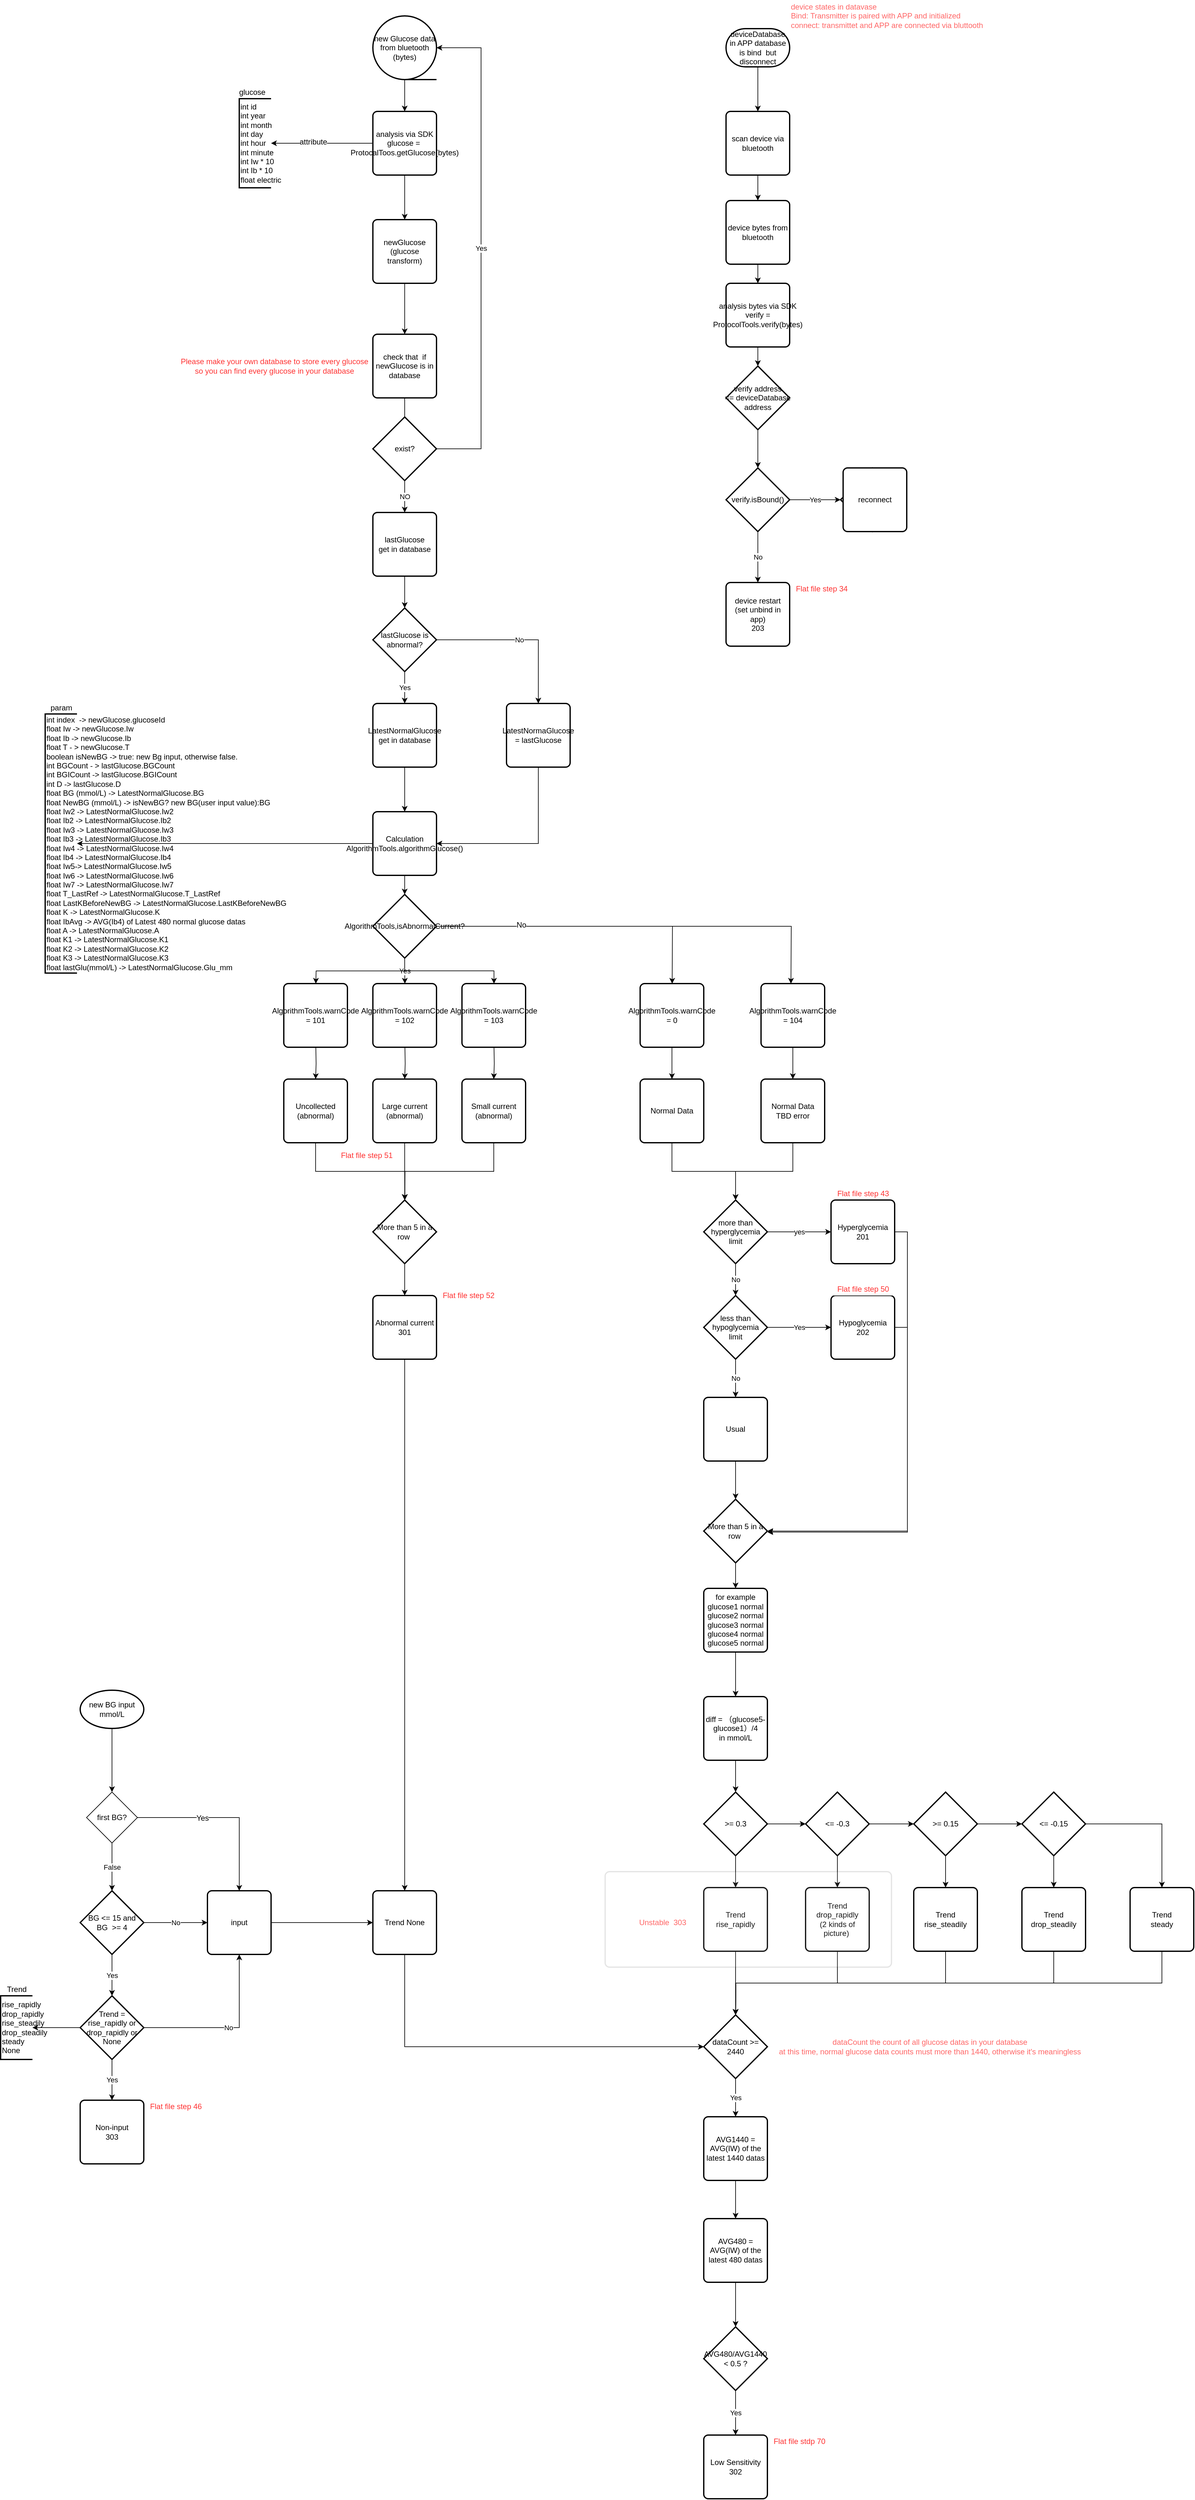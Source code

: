 <mxfile version="12.3.6" type="github" pages="1">
  <diagram id="o1K-JnxiX_i7yvccke98" name="第 1 页">
    <mxGraphModel dx="1174" dy="1329" grid="1" gridSize="10" guides="1" tooltips="1" connect="1" arrows="1" fold="1" page="1" pageScale="1" pageWidth="827" pageHeight="1169" math="0" shadow="0">
      <root>
        <mxCell id="0"/>
        <mxCell id="1" parent="0"/>
        <mxCell id="Yor80Zz1ylZ34Q17yJMb-24" style="edgeStyle=orthogonalEdgeStyle;rounded=0;orthogonalLoop=1;jettySize=auto;html=1;exitX=0.5;exitY=1;exitDx=0;exitDy=0;exitPerimeter=0;entryX=0.5;entryY=0;entryDx=0;entryDy=0;" parent="1" source="Yor80Zz1ylZ34Q17yJMb-1" target="Yor80Zz1ylZ34Q17yJMb-3" edge="1">
          <mxGeometry relative="1" as="geometry"/>
        </mxCell>
        <mxCell id="Yor80Zz1ylZ34Q17yJMb-1" value="new Glucose data from bluetooth&lt;br&gt;(bytes)" style="strokeWidth=2;html=1;shape=mxgraph.flowchart.sequential_data;whiteSpace=wrap;" parent="1" vertex="1">
          <mxGeometry x="-225" y="-1140" width="100" height="100" as="geometry"/>
        </mxCell>
        <mxCell id="ntGJiRPB00802KpW2f3L-13" style="edgeStyle=orthogonalEdgeStyle;rounded=0;orthogonalLoop=1;jettySize=auto;html=1;entryX=1;entryY=0.5;entryDx=0;entryDy=0;entryPerimeter=0;" edge="1" parent="1" source="Yor80Zz1ylZ34Q17yJMb-3" target="ntGJiRPB00802KpW2f3L-12">
          <mxGeometry relative="1" as="geometry"/>
        </mxCell>
        <mxCell id="ntGJiRPB00802KpW2f3L-14" value="attribute" style="text;html=1;align=center;verticalAlign=middle;resizable=0;points=[];;labelBackgroundColor=#ffffff;" vertex="1" connectable="0" parent="ntGJiRPB00802KpW2f3L-13">
          <mxGeometry x="0.175" y="-2" relative="1" as="geometry">
            <mxPoint as="offset"/>
          </mxGeometry>
        </mxCell>
        <mxCell id="ntGJiRPB00802KpW2f3L-23" style="edgeStyle=orthogonalEdgeStyle;rounded=0;orthogonalLoop=1;jettySize=auto;html=1;exitX=0.5;exitY=1;exitDx=0;exitDy=0;" edge="1" parent="1" source="Yor80Zz1ylZ34Q17yJMb-3" target="ntGJiRPB00802KpW2f3L-20">
          <mxGeometry relative="1" as="geometry"/>
        </mxCell>
        <mxCell id="Yor80Zz1ylZ34Q17yJMb-3" value="analysis via SDK&lt;br&gt;glucose =&amp;nbsp; ProtocalToos.getGlucose(bytes)" style="rounded=1;whiteSpace=wrap;html=1;absoluteArcSize=1;arcSize=14;strokeWidth=2;" parent="1" vertex="1">
          <mxGeometry x="-225" y="-990" width="100" height="100" as="geometry"/>
        </mxCell>
        <mxCell id="Yor80Zz1ylZ34Q17yJMb-16" value="" style="edgeStyle=orthogonalEdgeStyle;rounded=0;orthogonalLoop=1;jettySize=auto;html=1;" parent="1" edge="1">
          <mxGeometry relative="1" as="geometry">
            <mxPoint x="-175" y="-540" as="sourcePoint"/>
            <mxPoint x="-175" y="-450" as="targetPoint"/>
          </mxGeometry>
        </mxCell>
        <mxCell id="Yor80Zz1ylZ34Q17yJMb-28" value="NO" style="edgeStyle=orthogonalEdgeStyle;rounded=0;orthogonalLoop=1;jettySize=auto;html=1;exitX=0.5;exitY=1;exitDx=0;exitDy=0;exitPerimeter=0;" parent="1" source="Yor80Zz1ylZ34Q17yJMb-20" target="Yor80Zz1ylZ34Q17yJMb-23" edge="1">
          <mxGeometry relative="1" as="geometry"/>
        </mxCell>
        <mxCell id="Yor80Zz1ylZ34Q17yJMb-33" value="Yes" style="edgeStyle=orthogonalEdgeStyle;rounded=0;orthogonalLoop=1;jettySize=auto;html=1;exitX=1;exitY=0.5;exitDx=0;exitDy=0;exitPerimeter=0;entryX=1;entryY=0.5;entryDx=0;entryDy=0;entryPerimeter=0;" parent="1" source="Yor80Zz1ylZ34Q17yJMb-20" target="Yor80Zz1ylZ34Q17yJMb-1" edge="1">
          <mxGeometry relative="1" as="geometry">
            <Array as="points">
              <mxPoint x="-55" y="-460"/>
              <mxPoint x="-55" y="-1090"/>
            </Array>
          </mxGeometry>
        </mxCell>
        <mxCell id="Yor80Zz1ylZ34Q17yJMb-20" value="exist?" style="strokeWidth=2;html=1;shape=mxgraph.flowchart.decision;whiteSpace=wrap;" parent="1" vertex="1">
          <mxGeometry x="-225" y="-510" width="100" height="100" as="geometry"/>
        </mxCell>
        <mxCell id="Yor80Zz1ylZ34Q17yJMb-30" style="edgeStyle=orthogonalEdgeStyle;rounded=0;orthogonalLoop=1;jettySize=auto;html=1;exitX=0.5;exitY=1;exitDx=0;exitDy=0;entryX=0.5;entryY=0;entryDx=0;entryDy=0;entryPerimeter=0;" parent="1" source="Yor80Zz1ylZ34Q17yJMb-23" target="Yor80Zz1ylZ34Q17yJMb-29" edge="1">
          <mxGeometry relative="1" as="geometry"/>
        </mxCell>
        <mxCell id="Yor80Zz1ylZ34Q17yJMb-23" value="lastGlucose &lt;br&gt;get in database" style="rounded=1;whiteSpace=wrap;html=1;absoluteArcSize=1;arcSize=14;strokeWidth=2;" parent="1" vertex="1">
          <mxGeometry x="-225" y="-360" width="100" height="100" as="geometry"/>
        </mxCell>
        <mxCell id="Yor80Zz1ylZ34Q17yJMb-26" value="check that&amp;nbsp; if newGlucose is in database" style="rounded=1;whiteSpace=wrap;html=1;absoluteArcSize=1;arcSize=14;strokeWidth=2;" parent="1" vertex="1">
          <mxGeometry x="-225" y="-640" width="100" height="100" as="geometry"/>
        </mxCell>
        <mxCell id="Yor80Zz1ylZ34Q17yJMb-32" value="Yes" style="edgeStyle=orthogonalEdgeStyle;rounded=0;orthogonalLoop=1;jettySize=auto;html=1;exitX=0.5;exitY=1;exitDx=0;exitDy=0;exitPerimeter=0;entryX=0.5;entryY=0;entryDx=0;entryDy=0;" parent="1" source="Yor80Zz1ylZ34Q17yJMb-29" target="Yor80Zz1ylZ34Q17yJMb-31" edge="1">
          <mxGeometry relative="1" as="geometry"/>
        </mxCell>
        <mxCell id="ntGJiRPB00802KpW2f3L-26" value="No" style="edgeStyle=orthogonalEdgeStyle;rounded=0;orthogonalLoop=1;jettySize=auto;html=1;exitX=1;exitY=0.5;exitDx=0;exitDy=0;exitPerimeter=0;entryX=0.5;entryY=0;entryDx=0;entryDy=0;" edge="1" parent="1" source="Yor80Zz1ylZ34Q17yJMb-29" target="ntGJiRPB00802KpW2f3L-25">
          <mxGeometry relative="1" as="geometry"/>
        </mxCell>
        <mxCell id="Yor80Zz1ylZ34Q17yJMb-29" value="lastGlucose is abnormal?" style="strokeWidth=2;html=1;shape=mxgraph.flowchart.decision;whiteSpace=wrap;" parent="1" vertex="1">
          <mxGeometry x="-225" y="-210" width="100" height="100" as="geometry"/>
        </mxCell>
        <mxCell id="Yor80Zz1ylZ34Q17yJMb-60" style="edgeStyle=orthogonalEdgeStyle;rounded=0;orthogonalLoop=1;jettySize=auto;html=1;exitX=0.5;exitY=1;exitDx=0;exitDy=0;entryX=0.5;entryY=0;entryDx=0;entryDy=0;" parent="1" source="Yor80Zz1ylZ34Q17yJMb-31" target="Yor80Zz1ylZ34Q17yJMb-34" edge="1">
          <mxGeometry relative="1" as="geometry"/>
        </mxCell>
        <mxCell id="Yor80Zz1ylZ34Q17yJMb-31" value="LatestNormalGlucose get in database" style="rounded=1;whiteSpace=wrap;html=1;absoluteArcSize=1;arcSize=14;strokeWidth=2;" parent="1" vertex="1">
          <mxGeometry x="-225" y="-60" width="100" height="100" as="geometry"/>
        </mxCell>
        <mxCell id="Yor80Zz1ylZ34Q17yJMb-56" style="edgeStyle=orthogonalEdgeStyle;rounded=0;orthogonalLoop=1;jettySize=auto;html=1;exitX=1;exitY=0.5;exitDx=0;exitDy=0;exitPerimeter=0;entryX=0.5;entryY=0;entryDx=0;entryDy=0;entryPerimeter=0;" parent="1" source="Yor80Zz1ylZ34Q17yJMb-39" edge="1">
          <mxGeometry relative="1" as="geometry">
            <mxPoint x="432" y="380.167" as="targetPoint"/>
          </mxGeometry>
        </mxCell>
        <mxCell id="Yor80Zz1ylZ34Q17yJMb-65" style="edgeStyle=orthogonalEdgeStyle;rounded=0;orthogonalLoop=1;jettySize=auto;html=1;exitX=0.5;exitY=1;exitDx=0;exitDy=0;entryX=0.5;entryY=0;entryDx=0;entryDy=0;entryPerimeter=0;" parent="1" source="Yor80Zz1ylZ34Q17yJMb-34" target="Yor80Zz1ylZ34Q17yJMb-39" edge="1">
          <mxGeometry relative="1" as="geometry"/>
        </mxCell>
        <mxCell id="ntGJiRPB00802KpW2f3L-28" style="edgeStyle=orthogonalEdgeStyle;rounded=0;orthogonalLoop=1;jettySize=auto;html=1;exitX=0;exitY=0.5;exitDx=0;exitDy=0;" edge="1" parent="1" source="Yor80Zz1ylZ34Q17yJMb-34" target="ntGJiRPB00802KpW2f3L-18">
          <mxGeometry relative="1" as="geometry"/>
        </mxCell>
        <mxCell id="Yor80Zz1ylZ34Q17yJMb-34" value="Calculation&lt;br&gt;AlgorithmTools.algorithmGlucose()" style="rounded=1;whiteSpace=wrap;html=1;absoluteArcSize=1;arcSize=14;strokeWidth=2;" parent="1" vertex="1">
          <mxGeometry x="-225" y="110" width="100" height="100" as="geometry"/>
        </mxCell>
        <mxCell id="Yor80Zz1ylZ34Q17yJMb-55" value="" style="edgeStyle=orthogonalEdgeStyle;rounded=0;orthogonalLoop=1;jettySize=auto;html=1;entryX=0.5;entryY=0;entryDx=0;entryDy=0;entryPerimeter=0;" parent="1" source="Yor80Zz1ylZ34Q17yJMb-39" edge="1">
          <mxGeometry relative="1" as="geometry">
            <mxPoint x="245.333" y="380.167" as="targetPoint"/>
          </mxGeometry>
        </mxCell>
        <mxCell id="Yor80Zz1ylZ34Q17yJMb-57" value="No" style="text;html=1;align=center;verticalAlign=middle;resizable=0;points=[];;labelBackgroundColor=#ffffff;" parent="Yor80Zz1ylZ34Q17yJMb-55" vertex="1" connectable="0">
          <mxGeometry x="-0.422" y="2" relative="1" as="geometry">
            <mxPoint as="offset"/>
          </mxGeometry>
        </mxCell>
        <mxCell id="Yor80Zz1ylZ34Q17yJMb-66" value="Yes" style="edgeStyle=orthogonalEdgeStyle;rounded=0;orthogonalLoop=1;jettySize=auto;html=1;exitX=0.5;exitY=1;exitDx=0;exitDy=0;exitPerimeter=0;entryX=0.5;entryY=0;entryDx=0;entryDy=0;entryPerimeter=0;" parent="1" source="Yor80Zz1ylZ34Q17yJMb-39" edge="1">
          <mxGeometry relative="1" as="geometry">
            <mxPoint x="-174.667" y="380.167" as="targetPoint"/>
          </mxGeometry>
        </mxCell>
        <mxCell id="Yor80Zz1ylZ34Q17yJMb-67" style="edgeStyle=orthogonalEdgeStyle;rounded=0;orthogonalLoop=1;jettySize=auto;html=1;exitX=0.5;exitY=1;exitDx=0;exitDy=0;exitPerimeter=0;entryX=0.5;entryY=0;entryDx=0;entryDy=0;entryPerimeter=0;" parent="1" source="Yor80Zz1ylZ34Q17yJMb-39" edge="1">
          <mxGeometry relative="1" as="geometry">
            <mxPoint x="-314.667" y="380.167" as="targetPoint"/>
          </mxGeometry>
        </mxCell>
        <mxCell id="Yor80Zz1ylZ34Q17yJMb-39" value="AlgorithmTools,isAbnormalCurrent?" style="strokeWidth=2;html=1;shape=mxgraph.flowchart.decision;whiteSpace=wrap;" parent="1" vertex="1">
          <mxGeometry x="-225" y="240" width="100" height="100" as="geometry"/>
        </mxCell>
        <mxCell id="Yor80Zz1ylZ34Q17yJMb-70" style="edgeStyle=orthogonalEdgeStyle;rounded=0;orthogonalLoop=1;jettySize=auto;html=1;exitX=0.5;exitY=1;exitDx=0;exitDy=0;exitPerimeter=0;entryX=0.5;entryY=0;entryDx=0;entryDy=0;" parent="1" target="Yor80Zz1ylZ34Q17yJMb-48" edge="1">
          <mxGeometry relative="1" as="geometry">
            <mxPoint x="-314.667" y="480.167" as="sourcePoint"/>
          </mxGeometry>
        </mxCell>
        <mxCell id="Yor80Zz1ylZ34Q17yJMb-68" style="edgeStyle=orthogonalEdgeStyle;rounded=0;orthogonalLoop=1;jettySize=auto;html=1;entryX=0.5;entryY=0;entryDx=0;entryDy=0;entryPerimeter=0;" parent="1" edge="1">
          <mxGeometry relative="1" as="geometry">
            <mxPoint x="-175" y="340" as="sourcePoint"/>
            <mxPoint x="-34.667" y="380.167" as="targetPoint"/>
            <Array as="points">
              <mxPoint x="-175" y="360"/>
              <mxPoint x="-35" y="360"/>
            </Array>
          </mxGeometry>
        </mxCell>
        <mxCell id="Yor80Zz1ylZ34Q17yJMb-71" style="edgeStyle=orthogonalEdgeStyle;rounded=0;orthogonalLoop=1;jettySize=auto;html=1;exitX=0.5;exitY=1;exitDx=0;exitDy=0;exitPerimeter=0;" parent="1" target="Yor80Zz1ylZ34Q17yJMb-49" edge="1">
          <mxGeometry relative="1" as="geometry">
            <mxPoint x="-174.667" y="480.167" as="sourcePoint"/>
          </mxGeometry>
        </mxCell>
        <mxCell id="Yor80Zz1ylZ34Q17yJMb-72" style="edgeStyle=orthogonalEdgeStyle;rounded=0;orthogonalLoop=1;jettySize=auto;html=1;exitX=0.5;exitY=1;exitDx=0;exitDy=0;exitPerimeter=0;" parent="1" target="Yor80Zz1ylZ34Q17yJMb-50" edge="1">
          <mxGeometry relative="1" as="geometry">
            <mxPoint x="-34.667" y="480.167" as="sourcePoint"/>
          </mxGeometry>
        </mxCell>
        <mxCell id="Yor80Zz1ylZ34Q17yJMb-82" style="edgeStyle=orthogonalEdgeStyle;rounded=0;orthogonalLoop=1;jettySize=auto;html=1;exitX=0.5;exitY=1;exitDx=0;exitDy=0;entryX=0.5;entryY=0;entryDx=0;entryDy=0;entryPerimeter=0;" parent="1" source="Yor80Zz1ylZ34Q17yJMb-48" target="Yor80Zz1ylZ34Q17yJMb-81" edge="1">
          <mxGeometry relative="1" as="geometry"/>
        </mxCell>
        <mxCell id="Yor80Zz1ylZ34Q17yJMb-48" value="Uncollected&lt;br&gt;(abnormal)" style="rounded=1;whiteSpace=wrap;html=1;absoluteArcSize=1;arcSize=14;strokeWidth=2;" parent="1" vertex="1">
          <mxGeometry x="-365" y="530" width="100" height="100" as="geometry"/>
        </mxCell>
        <mxCell id="Yor80Zz1ylZ34Q17yJMb-83" style="edgeStyle=orthogonalEdgeStyle;rounded=0;orthogonalLoop=1;jettySize=auto;html=1;exitX=0.5;exitY=1;exitDx=0;exitDy=0;" parent="1" source="Yor80Zz1ylZ34Q17yJMb-49" edge="1">
          <mxGeometry relative="1" as="geometry">
            <mxPoint x="-174.667" y="720.0" as="targetPoint"/>
          </mxGeometry>
        </mxCell>
        <mxCell id="Yor80Zz1ylZ34Q17yJMb-49" value="Large current&lt;br&gt;(abnormal)" style="rounded=1;whiteSpace=wrap;html=1;absoluteArcSize=1;arcSize=14;strokeWidth=2;" parent="1" vertex="1">
          <mxGeometry x="-225" y="530" width="100" height="100" as="geometry"/>
        </mxCell>
        <mxCell id="Yor80Zz1ylZ34Q17yJMb-84" style="edgeStyle=orthogonalEdgeStyle;rounded=0;orthogonalLoop=1;jettySize=auto;html=1;exitX=0.5;exitY=1;exitDx=0;exitDy=0;" parent="1" source="Yor80Zz1ylZ34Q17yJMb-50" edge="1">
          <mxGeometry relative="1" as="geometry">
            <mxPoint x="-175" y="720.0" as="targetPoint"/>
          </mxGeometry>
        </mxCell>
        <mxCell id="Yor80Zz1ylZ34Q17yJMb-50" value="Small current&lt;br&gt;(abnormal)" style="rounded=1;whiteSpace=wrap;html=1;absoluteArcSize=1;arcSize=14;strokeWidth=2;" parent="1" vertex="1">
          <mxGeometry x="-85" y="530" width="100" height="100" as="geometry"/>
        </mxCell>
        <mxCell id="Yor80Zz1ylZ34Q17yJMb-99" style="edgeStyle=orthogonalEdgeStyle;rounded=0;orthogonalLoop=1;jettySize=auto;html=1;exitX=0.5;exitY=1;exitDx=0;exitDy=0;entryX=0.5;entryY=0;entryDx=0;entryDy=0;entryPerimeter=0;" parent="1" source="Yor80Zz1ylZ34Q17yJMb-58" target="Yor80Zz1ylZ34Q17yJMb-89" edge="1">
          <mxGeometry relative="1" as="geometry"/>
        </mxCell>
        <mxCell id="Yor80Zz1ylZ34Q17yJMb-58" value="Normal Data" style="rounded=1;whiteSpace=wrap;html=1;absoluteArcSize=1;arcSize=14;strokeWidth=2;" parent="1" vertex="1">
          <mxGeometry x="195" y="530" width="100" height="100" as="geometry"/>
        </mxCell>
        <mxCell id="Yor80Zz1ylZ34Q17yJMb-98" style="edgeStyle=orthogonalEdgeStyle;rounded=0;orthogonalLoop=1;jettySize=auto;html=1;exitX=0.5;exitY=1;exitDx=0;exitDy=0;entryX=0.5;entryY=0;entryDx=0;entryDy=0;entryPerimeter=0;" parent="1" source="Yor80Zz1ylZ34Q17yJMb-59" target="Yor80Zz1ylZ34Q17yJMb-89" edge="1">
          <mxGeometry relative="1" as="geometry"/>
        </mxCell>
        <mxCell id="Yor80Zz1ylZ34Q17yJMb-59" value="Normal Data&lt;br&gt;TBD error" style="rounded=1;whiteSpace=wrap;html=1;absoluteArcSize=1;arcSize=14;strokeWidth=2;" parent="1" vertex="1">
          <mxGeometry x="385" y="530" width="100" height="100" as="geometry"/>
        </mxCell>
        <mxCell id="Yor80Zz1ylZ34Q17yJMb-73" value="&lt;span style=&quot;white-space: normal&quot;&gt;AlgorithmTools.warnCode = 101&lt;/span&gt;" style="rounded=1;whiteSpace=wrap;html=1;absoluteArcSize=1;arcSize=14;strokeWidth=2;" parent="1" vertex="1">
          <mxGeometry x="-365" y="380" width="100" height="100" as="geometry"/>
        </mxCell>
        <mxCell id="Yor80Zz1ylZ34Q17yJMb-75" value="&lt;span style=&quot;white-space: normal&quot;&gt;AlgorithmTools.warnCode = 102&lt;/span&gt;" style="rounded=1;whiteSpace=wrap;html=1;absoluteArcSize=1;arcSize=14;strokeWidth=2;" parent="1" vertex="1">
          <mxGeometry x="-225" y="380" width="100" height="100" as="geometry"/>
        </mxCell>
        <mxCell id="Yor80Zz1ylZ34Q17yJMb-76" value="&lt;span style=&quot;white-space: normal&quot;&gt;AlgorithmTools.warnCode = 103&lt;/span&gt;" style="rounded=1;whiteSpace=wrap;html=1;absoluteArcSize=1;arcSize=14;strokeWidth=2;" parent="1" vertex="1">
          <mxGeometry x="-85" y="380" width="100" height="100" as="geometry"/>
        </mxCell>
        <mxCell id="Yor80Zz1ylZ34Q17yJMb-79" style="edgeStyle=orthogonalEdgeStyle;rounded=0;orthogonalLoop=1;jettySize=auto;html=1;exitX=0.5;exitY=1;exitDx=0;exitDy=0;entryX=0.5;entryY=0;entryDx=0;entryDy=0;" parent="1" source="Yor80Zz1ylZ34Q17yJMb-77" target="Yor80Zz1ylZ34Q17yJMb-58" edge="1">
          <mxGeometry relative="1" as="geometry"/>
        </mxCell>
        <mxCell id="Yor80Zz1ylZ34Q17yJMb-77" value="&lt;span style=&quot;white-space: normal&quot;&gt;AlgorithmTools.warnCode = 0&lt;/span&gt;" style="rounded=1;whiteSpace=wrap;html=1;absoluteArcSize=1;arcSize=14;strokeWidth=2;" parent="1" vertex="1">
          <mxGeometry x="195" y="380" width="100" height="100" as="geometry"/>
        </mxCell>
        <mxCell id="Yor80Zz1ylZ34Q17yJMb-80" style="edgeStyle=orthogonalEdgeStyle;rounded=0;orthogonalLoop=1;jettySize=auto;html=1;exitX=0.5;exitY=1;exitDx=0;exitDy=0;entryX=0.5;entryY=0;entryDx=0;entryDy=0;" parent="1" source="Yor80Zz1ylZ34Q17yJMb-78" target="Yor80Zz1ylZ34Q17yJMb-59" edge="1">
          <mxGeometry relative="1" as="geometry"/>
        </mxCell>
        <mxCell id="Yor80Zz1ylZ34Q17yJMb-78" value="&lt;span style=&quot;white-space: normal&quot;&gt;AlgorithmTools.warnCode = 104&lt;/span&gt;" style="rounded=1;whiteSpace=wrap;html=1;absoluteArcSize=1;arcSize=14;strokeWidth=2;" parent="1" vertex="1">
          <mxGeometry x="385" y="380" width="100" height="100" as="geometry"/>
        </mxCell>
        <mxCell id="Yor80Zz1ylZ34Q17yJMb-86" style="edgeStyle=orthogonalEdgeStyle;rounded=0;orthogonalLoop=1;jettySize=auto;html=1;exitX=0.5;exitY=1;exitDx=0;exitDy=0;exitPerimeter=0;entryX=0.5;entryY=0;entryDx=0;entryDy=0;" parent="1" source="Yor80Zz1ylZ34Q17yJMb-81" target="Yor80Zz1ylZ34Q17yJMb-85" edge="1">
          <mxGeometry relative="1" as="geometry"/>
        </mxCell>
        <mxCell id="Yor80Zz1ylZ34Q17yJMb-81" value="More than 5 in a row&amp;nbsp;" style="strokeWidth=2;html=1;shape=mxgraph.flowchart.decision;whiteSpace=wrap;" parent="1" vertex="1">
          <mxGeometry x="-225" y="720" width="100" height="100" as="geometry"/>
        </mxCell>
        <mxCell id="Yor80Zz1ylZ34Q17yJMb-153" style="edgeStyle=orthogonalEdgeStyle;rounded=0;orthogonalLoop=1;jettySize=auto;html=1;exitX=0.5;exitY=1;exitDx=0;exitDy=0;entryX=0.5;entryY=0;entryDx=0;entryDy=0;" parent="1" source="Yor80Zz1ylZ34Q17yJMb-85" target="Yor80Zz1ylZ34Q17yJMb-152" edge="1">
          <mxGeometry relative="1" as="geometry"/>
        </mxCell>
        <mxCell id="Yor80Zz1ylZ34Q17yJMb-85" value="Abnormal current&lt;br&gt;301" style="rounded=1;whiteSpace=wrap;html=1;absoluteArcSize=1;arcSize=14;strokeWidth=2;" parent="1" vertex="1">
          <mxGeometry x="-225" y="870" width="100" height="100" as="geometry"/>
        </mxCell>
        <mxCell id="Yor80Zz1ylZ34Q17yJMb-95" value="No" style="edgeStyle=orthogonalEdgeStyle;rounded=0;orthogonalLoop=1;jettySize=auto;html=1;exitX=0.5;exitY=1;exitDx=0;exitDy=0;exitPerimeter=0;entryX=0.5;entryY=0;entryDx=0;entryDy=0;entryPerimeter=0;" parent="1" source="Yor80Zz1ylZ34Q17yJMb-89" target="Yor80Zz1ylZ34Q17yJMb-90" edge="1">
          <mxGeometry relative="1" as="geometry"/>
        </mxCell>
        <mxCell id="Yor80Zz1ylZ34Q17yJMb-103" value="yes" style="edgeStyle=orthogonalEdgeStyle;rounded=0;orthogonalLoop=1;jettySize=auto;html=1;exitX=1;exitY=0.5;exitDx=0;exitDy=0;exitPerimeter=0;" parent="1" source="Yor80Zz1ylZ34Q17yJMb-89" target="Yor80Zz1ylZ34Q17yJMb-100" edge="1">
          <mxGeometry relative="1" as="geometry"/>
        </mxCell>
        <mxCell id="Yor80Zz1ylZ34Q17yJMb-89" value="more than hyperglycemia limit" style="strokeWidth=2;html=1;shape=mxgraph.flowchart.decision;whiteSpace=wrap;" parent="1" vertex="1">
          <mxGeometry x="295" y="720" width="100" height="100" as="geometry"/>
        </mxCell>
        <mxCell id="Yor80Zz1ylZ34Q17yJMb-105" value="Yes" style="edgeStyle=orthogonalEdgeStyle;rounded=0;orthogonalLoop=1;jettySize=auto;html=1;exitX=1;exitY=0.5;exitDx=0;exitDy=0;exitPerimeter=0;" parent="1" source="Yor80Zz1ylZ34Q17yJMb-90" target="Yor80Zz1ylZ34Q17yJMb-101" edge="1">
          <mxGeometry relative="1" as="geometry"/>
        </mxCell>
        <mxCell id="Yor80Zz1ylZ34Q17yJMb-106" value="No" style="edgeStyle=orthogonalEdgeStyle;rounded=0;orthogonalLoop=1;jettySize=auto;html=1;exitX=0.5;exitY=1;exitDx=0;exitDy=0;exitPerimeter=0;entryX=0.5;entryY=0;entryDx=0;entryDy=0;" parent="1" source="Yor80Zz1ylZ34Q17yJMb-90" target="Yor80Zz1ylZ34Q17yJMb-102" edge="1">
          <mxGeometry relative="1" as="geometry"/>
        </mxCell>
        <mxCell id="Yor80Zz1ylZ34Q17yJMb-90" value="less than&lt;br&gt;hypoglycemia limit" style="strokeWidth=2;html=1;shape=mxgraph.flowchart.decision;whiteSpace=wrap;" parent="1" vertex="1">
          <mxGeometry x="295" y="870" width="100" height="100" as="geometry"/>
        </mxCell>
        <mxCell id="Yor80Zz1ylZ34Q17yJMb-111" style="edgeStyle=orthogonalEdgeStyle;rounded=0;orthogonalLoop=1;jettySize=auto;html=1;exitX=0.5;exitY=1;exitDx=0;exitDy=0;exitPerimeter=0;entryX=0.5;entryY=0;entryDx=0;entryDy=0;" parent="1" source="Yor80Zz1ylZ34Q17yJMb-92" target="Yor80Zz1ylZ34Q17yJMb-108" edge="1">
          <mxGeometry relative="1" as="geometry"/>
        </mxCell>
        <mxCell id="Yor80Zz1ylZ34Q17yJMb-92" value="&lt;span style=&quot;white-space: normal&quot;&gt;More than 5 in a row&amp;nbsp;&lt;/span&gt;" style="strokeWidth=2;html=1;shape=mxgraph.flowchart.decision;whiteSpace=wrap;" parent="1" vertex="1">
          <mxGeometry x="295" y="1190" width="100" height="100" as="geometry"/>
        </mxCell>
        <mxCell id="Yor80Zz1ylZ34Q17yJMb-109" style="edgeStyle=orthogonalEdgeStyle;rounded=0;orthogonalLoop=1;jettySize=auto;html=1;exitX=1;exitY=0.5;exitDx=0;exitDy=0;entryX=1;entryY=0.5;entryDx=0;entryDy=0;entryPerimeter=0;" parent="1" source="Yor80Zz1ylZ34Q17yJMb-100" target="Yor80Zz1ylZ34Q17yJMb-92" edge="1">
          <mxGeometry relative="1" as="geometry">
            <mxPoint x="715" y="1406.667" as="targetPoint"/>
          </mxGeometry>
        </mxCell>
        <mxCell id="Yor80Zz1ylZ34Q17yJMb-100" value="Hyperglycemia&lt;br&gt;201" style="rounded=1;whiteSpace=wrap;html=1;absoluteArcSize=1;arcSize=14;strokeWidth=2;" parent="1" vertex="1">
          <mxGeometry x="495" y="720" width="100" height="100" as="geometry"/>
        </mxCell>
        <mxCell id="Yor80Zz1ylZ34Q17yJMb-110" style="edgeStyle=orthogonalEdgeStyle;rounded=0;orthogonalLoop=1;jettySize=auto;html=1;exitX=1;exitY=0.5;exitDx=0;exitDy=0;" parent="1" source="Yor80Zz1ylZ34Q17yJMb-101" edge="1">
          <mxGeometry relative="1" as="geometry">
            <mxPoint x="395" y="1241.667" as="targetPoint"/>
            <Array as="points">
              <mxPoint x="615" y="920"/>
              <mxPoint x="615" y="1242"/>
            </Array>
          </mxGeometry>
        </mxCell>
        <mxCell id="Yor80Zz1ylZ34Q17yJMb-101" value="Hypoglycemia&lt;br&gt;202" style="rounded=1;whiteSpace=wrap;html=1;absoluteArcSize=1;arcSize=14;strokeWidth=2;" parent="1" vertex="1">
          <mxGeometry x="495" y="870" width="100" height="100" as="geometry"/>
        </mxCell>
        <mxCell id="Yor80Zz1ylZ34Q17yJMb-107" style="edgeStyle=orthogonalEdgeStyle;rounded=0;orthogonalLoop=1;jettySize=auto;html=1;exitX=0.5;exitY=1;exitDx=0;exitDy=0;entryX=0.5;entryY=0;entryDx=0;entryDy=0;entryPerimeter=0;" parent="1" source="Yor80Zz1ylZ34Q17yJMb-102" target="Yor80Zz1ylZ34Q17yJMb-92" edge="1">
          <mxGeometry relative="1" as="geometry"/>
        </mxCell>
        <mxCell id="Yor80Zz1ylZ34Q17yJMb-102" value="Usual" style="rounded=1;whiteSpace=wrap;html=1;absoluteArcSize=1;arcSize=14;strokeWidth=2;" parent="1" vertex="1">
          <mxGeometry x="295" y="1030" width="100" height="100" as="geometry"/>
        </mxCell>
        <mxCell id="Yor80Zz1ylZ34Q17yJMb-131" value="" style="edgeStyle=orthogonalEdgeStyle;rounded=0;orthogonalLoop=1;jettySize=auto;html=1;" parent="1" source="Yor80Zz1ylZ34Q17yJMb-108" target="Yor80Zz1ylZ34Q17yJMb-112" edge="1">
          <mxGeometry relative="1" as="geometry"/>
        </mxCell>
        <mxCell id="Yor80Zz1ylZ34Q17yJMb-108" value="for example&lt;br&gt;glucose1 normal&lt;br&gt;glucose2 normal&lt;br&gt;glucose3 normal&lt;br&gt;glucose4 normal&lt;br&gt;glucose5 normal" style="rounded=1;whiteSpace=wrap;html=1;absoluteArcSize=1;arcSize=14;strokeWidth=2;" parent="1" vertex="1">
          <mxGeometry x="295" y="1330" width="100" height="100" as="geometry"/>
        </mxCell>
        <mxCell id="Yor80Zz1ylZ34Q17yJMb-117" style="edgeStyle=orthogonalEdgeStyle;rounded=0;orthogonalLoop=1;jettySize=auto;html=1;exitX=0.5;exitY=1;exitDx=0;exitDy=0;entryX=0.5;entryY=0;entryDx=0;entryDy=0;entryPerimeter=0;" parent="1" source="Yor80Zz1ylZ34Q17yJMb-112" target="Yor80Zz1ylZ34Q17yJMb-113" edge="1">
          <mxGeometry relative="1" as="geometry"/>
        </mxCell>
        <mxCell id="Yor80Zz1ylZ34Q17yJMb-112" value="diff = （glucose5-glucose1）/4&lt;br&gt;in mmol/L" style="rounded=1;whiteSpace=wrap;html=1;absoluteArcSize=1;arcSize=14;strokeWidth=2;" parent="1" vertex="1">
          <mxGeometry x="295" y="1500" width="100" height="100" as="geometry"/>
        </mxCell>
        <mxCell id="Yor80Zz1ylZ34Q17yJMb-118" style="edgeStyle=orthogonalEdgeStyle;rounded=0;orthogonalLoop=1;jettySize=auto;html=1;exitX=1;exitY=0.5;exitDx=0;exitDy=0;exitPerimeter=0;entryX=0;entryY=0.5;entryDx=0;entryDy=0;entryPerimeter=0;" parent="1" source="Yor80Zz1ylZ34Q17yJMb-113" target="Yor80Zz1ylZ34Q17yJMb-114" edge="1">
          <mxGeometry relative="1" as="geometry"/>
        </mxCell>
        <mxCell id="Yor80Zz1ylZ34Q17yJMb-127" style="edgeStyle=orthogonalEdgeStyle;rounded=0;orthogonalLoop=1;jettySize=auto;html=1;exitX=0.5;exitY=1;exitDx=0;exitDy=0;exitPerimeter=0;" parent="1" source="Yor80Zz1ylZ34Q17yJMb-113" target="Yor80Zz1ylZ34Q17yJMb-121" edge="1">
          <mxGeometry relative="1" as="geometry"/>
        </mxCell>
        <mxCell id="Yor80Zz1ylZ34Q17yJMb-113" value="&amp;gt;= 0.3" style="strokeWidth=2;html=1;shape=mxgraph.flowchart.decision;whiteSpace=wrap;" parent="1" vertex="1">
          <mxGeometry x="295" y="1650" width="100" height="100" as="geometry"/>
        </mxCell>
        <mxCell id="Yor80Zz1ylZ34Q17yJMb-119" style="edgeStyle=orthogonalEdgeStyle;rounded=0;orthogonalLoop=1;jettySize=auto;html=1;exitX=1;exitY=0.5;exitDx=0;exitDy=0;exitPerimeter=0;" parent="1" source="Yor80Zz1ylZ34Q17yJMb-114" target="Yor80Zz1ylZ34Q17yJMb-115" edge="1">
          <mxGeometry relative="1" as="geometry"/>
        </mxCell>
        <mxCell id="Yor80Zz1ylZ34Q17yJMb-128" value="" style="edgeStyle=orthogonalEdgeStyle;rounded=0;orthogonalLoop=1;jettySize=auto;html=1;" parent="1" source="Yor80Zz1ylZ34Q17yJMb-114" target="Yor80Zz1ylZ34Q17yJMb-122" edge="1">
          <mxGeometry relative="1" as="geometry"/>
        </mxCell>
        <mxCell id="Yor80Zz1ylZ34Q17yJMb-114" value="&amp;lt;= -0.3" style="strokeWidth=2;html=1;shape=mxgraph.flowchart.decision;whiteSpace=wrap;" parent="1" vertex="1">
          <mxGeometry x="455" y="1650" width="100" height="100" as="geometry"/>
        </mxCell>
        <mxCell id="Yor80Zz1ylZ34Q17yJMb-120" style="edgeStyle=orthogonalEdgeStyle;rounded=0;orthogonalLoop=1;jettySize=auto;html=1;exitX=1;exitY=0.5;exitDx=0;exitDy=0;exitPerimeter=0;entryX=0;entryY=0.5;entryDx=0;entryDy=0;entryPerimeter=0;" parent="1" source="Yor80Zz1ylZ34Q17yJMb-115" target="Yor80Zz1ylZ34Q17yJMb-116" edge="1">
          <mxGeometry relative="1" as="geometry"/>
        </mxCell>
        <mxCell id="Yor80Zz1ylZ34Q17yJMb-129" value="" style="edgeStyle=orthogonalEdgeStyle;rounded=0;orthogonalLoop=1;jettySize=auto;html=1;" parent="1" source="Yor80Zz1ylZ34Q17yJMb-115" target="Yor80Zz1ylZ34Q17yJMb-123" edge="1">
          <mxGeometry relative="1" as="geometry"/>
        </mxCell>
        <mxCell id="Yor80Zz1ylZ34Q17yJMb-115" value="&amp;gt;= 0.15" style="strokeWidth=2;html=1;shape=mxgraph.flowchart.decision;whiteSpace=wrap;" parent="1" vertex="1">
          <mxGeometry x="625" y="1650" width="100" height="100" as="geometry"/>
        </mxCell>
        <mxCell id="Yor80Zz1ylZ34Q17yJMb-126" style="edgeStyle=orthogonalEdgeStyle;rounded=0;orthogonalLoop=1;jettySize=auto;html=1;exitX=1;exitY=0.5;exitDx=0;exitDy=0;exitPerimeter=0;entryX=0.5;entryY=0;entryDx=0;entryDy=0;" parent="1" source="Yor80Zz1ylZ34Q17yJMb-116" target="Yor80Zz1ylZ34Q17yJMb-125" edge="1">
          <mxGeometry relative="1" as="geometry"/>
        </mxCell>
        <mxCell id="Yor80Zz1ylZ34Q17yJMb-130" value="" style="edgeStyle=orthogonalEdgeStyle;rounded=0;orthogonalLoop=1;jettySize=auto;html=1;" parent="1" source="Yor80Zz1ylZ34Q17yJMb-116" target="Yor80Zz1ylZ34Q17yJMb-124" edge="1">
          <mxGeometry relative="1" as="geometry"/>
        </mxCell>
        <mxCell id="Yor80Zz1ylZ34Q17yJMb-116" value="&amp;lt;= -0.15" style="strokeWidth=2;html=1;shape=mxgraph.flowchart.decision;whiteSpace=wrap;" parent="1" vertex="1">
          <mxGeometry x="795" y="1650" width="100" height="100" as="geometry"/>
        </mxCell>
        <mxCell id="Yor80Zz1ylZ34Q17yJMb-141" style="edgeStyle=orthogonalEdgeStyle;rounded=0;orthogonalLoop=1;jettySize=auto;html=1;exitX=0.5;exitY=1;exitDx=0;exitDy=0;entryX=0.5;entryY=0;entryDx=0;entryDy=0;entryPerimeter=0;" parent="1" source="Yor80Zz1ylZ34Q17yJMb-121" target="Yor80Zz1ylZ34Q17yJMb-132" edge="1">
          <mxGeometry relative="1" as="geometry"/>
        </mxCell>
        <mxCell id="Yor80Zz1ylZ34Q17yJMb-121" value="Trend&lt;br&gt;rise_rapidly" style="rounded=1;whiteSpace=wrap;html=1;absoluteArcSize=1;arcSize=14;strokeWidth=2;" parent="1" vertex="1">
          <mxGeometry x="295" y="1800" width="100" height="100" as="geometry"/>
        </mxCell>
        <mxCell id="Yor80Zz1ylZ34Q17yJMb-142" style="edgeStyle=orthogonalEdgeStyle;rounded=0;orthogonalLoop=1;jettySize=auto;html=1;exitX=0.5;exitY=1;exitDx=0;exitDy=0;" parent="1" source="Yor80Zz1ylZ34Q17yJMb-122" edge="1">
          <mxGeometry relative="1" as="geometry">
            <mxPoint x="345" y="2000.0" as="targetPoint"/>
          </mxGeometry>
        </mxCell>
        <mxCell id="Yor80Zz1ylZ34Q17yJMb-122" value="Trend&lt;br&gt;drop_rapidly&lt;br&gt;(2 kinds of picture)&amp;nbsp;" style="rounded=1;whiteSpace=wrap;html=1;absoluteArcSize=1;arcSize=14;strokeWidth=2;" parent="1" vertex="1">
          <mxGeometry x="455" y="1800" width="100" height="100" as="geometry"/>
        </mxCell>
        <mxCell id="Yor80Zz1ylZ34Q17yJMb-143" style="edgeStyle=orthogonalEdgeStyle;rounded=0;orthogonalLoop=1;jettySize=auto;html=1;exitX=0.5;exitY=1;exitDx=0;exitDy=0;" parent="1" source="Yor80Zz1ylZ34Q17yJMb-123" edge="1">
          <mxGeometry relative="1" as="geometry">
            <mxPoint x="345" y="2000.0" as="targetPoint"/>
          </mxGeometry>
        </mxCell>
        <mxCell id="Yor80Zz1ylZ34Q17yJMb-123" value="Trend&lt;br&gt;rise_steadily" style="rounded=1;whiteSpace=wrap;html=1;absoluteArcSize=1;arcSize=14;strokeWidth=2;" parent="1" vertex="1">
          <mxGeometry x="625" y="1800" width="100" height="100" as="geometry"/>
        </mxCell>
        <mxCell id="Yor80Zz1ylZ34Q17yJMb-144" style="edgeStyle=orthogonalEdgeStyle;rounded=0;orthogonalLoop=1;jettySize=auto;html=1;exitX=0.5;exitY=1;exitDx=0;exitDy=0;" parent="1" source="Yor80Zz1ylZ34Q17yJMb-124" edge="1">
          <mxGeometry relative="1" as="geometry">
            <mxPoint x="345" y="2000.0" as="targetPoint"/>
          </mxGeometry>
        </mxCell>
        <mxCell id="Yor80Zz1ylZ34Q17yJMb-124" value="Trend&lt;br&gt;drop_steadily" style="rounded=1;whiteSpace=wrap;html=1;absoluteArcSize=1;arcSize=14;strokeWidth=2;" parent="1" vertex="1">
          <mxGeometry x="795" y="1800" width="100" height="100" as="geometry"/>
        </mxCell>
        <mxCell id="Yor80Zz1ylZ34Q17yJMb-145" style="edgeStyle=orthogonalEdgeStyle;rounded=0;orthogonalLoop=1;jettySize=auto;html=1;exitX=0.5;exitY=1;exitDx=0;exitDy=0;" parent="1" source="Yor80Zz1ylZ34Q17yJMb-125" edge="1">
          <mxGeometry relative="1" as="geometry">
            <mxPoint x="345" y="2000.0" as="targetPoint"/>
          </mxGeometry>
        </mxCell>
        <mxCell id="Yor80Zz1ylZ34Q17yJMb-125" value="Trend&lt;br&gt;steady" style="rounded=1;whiteSpace=wrap;html=1;absoluteArcSize=1;arcSize=14;strokeWidth=2;" parent="1" vertex="1">
          <mxGeometry x="965" y="1800" width="100" height="100" as="geometry"/>
        </mxCell>
        <mxCell id="Yor80Zz1ylZ34Q17yJMb-146" value="Yes" style="edgeStyle=orthogonalEdgeStyle;rounded=0;orthogonalLoop=1;jettySize=auto;html=1;exitX=0.5;exitY=1;exitDx=0;exitDy=0;exitPerimeter=0;entryX=0.5;entryY=0;entryDx=0;entryDy=0;" parent="1" source="Yor80Zz1ylZ34Q17yJMb-132" target="Yor80Zz1ylZ34Q17yJMb-134" edge="1">
          <mxGeometry relative="1" as="geometry"/>
        </mxCell>
        <mxCell id="Yor80Zz1ylZ34Q17yJMb-132" value="dataCount &amp;gt;= 2440" style="strokeWidth=2;html=1;shape=mxgraph.flowchart.decision;whiteSpace=wrap;" parent="1" vertex="1">
          <mxGeometry x="295" y="2000" width="100" height="100" as="geometry"/>
        </mxCell>
        <mxCell id="Yor80Zz1ylZ34Q17yJMb-133" value="&lt;font color=&quot;#ff6666&quot;&gt;dataCount the count of all glucose datas in your database&lt;br&gt;at this time, normal glucose data counts must more than 1440, otherwise it&#39;s meaningless&lt;/font&gt;" style="text;html=1;align=center;verticalAlign=middle;resizable=0;points=[];;autosize=1;" parent="1" vertex="1">
          <mxGeometry x="405" y="2035" width="490" height="30" as="geometry"/>
        </mxCell>
        <mxCell id="Yor80Zz1ylZ34Q17yJMb-147" value="" style="edgeStyle=orthogonalEdgeStyle;rounded=0;orthogonalLoop=1;jettySize=auto;html=1;" parent="1" source="Yor80Zz1ylZ34Q17yJMb-134" target="Yor80Zz1ylZ34Q17yJMb-135" edge="1">
          <mxGeometry relative="1" as="geometry"/>
        </mxCell>
        <mxCell id="Yor80Zz1ylZ34Q17yJMb-134" value="AVG1440 = AVG(IW) of the latest 1440 datas" style="rounded=1;whiteSpace=wrap;html=1;absoluteArcSize=1;arcSize=14;strokeWidth=2;" parent="1" vertex="1">
          <mxGeometry x="295" y="2160" width="100" height="100" as="geometry"/>
        </mxCell>
        <mxCell id="Yor80Zz1ylZ34Q17yJMb-148" value="" style="edgeStyle=orthogonalEdgeStyle;rounded=0;orthogonalLoop=1;jettySize=auto;html=1;" parent="1" source="Yor80Zz1ylZ34Q17yJMb-135" target="Yor80Zz1ylZ34Q17yJMb-136" edge="1">
          <mxGeometry relative="1" as="geometry"/>
        </mxCell>
        <mxCell id="Yor80Zz1ylZ34Q17yJMb-135" value="AVG480 = AVG(IW) of the latest 480 datas" style="rounded=1;whiteSpace=wrap;html=1;absoluteArcSize=1;arcSize=14;strokeWidth=2;" parent="1" vertex="1">
          <mxGeometry x="295" y="2320" width="100" height="100" as="geometry"/>
        </mxCell>
        <mxCell id="Yor80Zz1ylZ34Q17yJMb-149" value="Yes" style="edgeStyle=orthogonalEdgeStyle;rounded=0;orthogonalLoop=1;jettySize=auto;html=1;" parent="1" source="Yor80Zz1ylZ34Q17yJMb-136" target="Yor80Zz1ylZ34Q17yJMb-137" edge="1">
          <mxGeometry relative="1" as="geometry"/>
        </mxCell>
        <mxCell id="Yor80Zz1ylZ34Q17yJMb-136" value="AVG480/AVG1440&lt;br&gt;&amp;lt; 0.5 ?" style="strokeWidth=2;html=1;shape=mxgraph.flowchart.decision;whiteSpace=wrap;" parent="1" vertex="1">
          <mxGeometry x="295" y="2490" width="100" height="100" as="geometry"/>
        </mxCell>
        <mxCell id="Yor80Zz1ylZ34Q17yJMb-137" value="Low Sensitivity&lt;br&gt;302" style="rounded=1;whiteSpace=wrap;html=1;absoluteArcSize=1;arcSize=14;strokeWidth=2;" parent="1" vertex="1">
          <mxGeometry x="295" y="2660" width="100" height="100" as="geometry"/>
        </mxCell>
        <mxCell id="Yor80Zz1ylZ34Q17yJMb-138" value="" style="rounded=1;whiteSpace=wrap;html=1;absoluteArcSize=1;arcSize=14;strokeWidth=2;gradientColor=none;opacity=10;perimeterSpacing=1;" parent="1" vertex="1">
          <mxGeometry x="140" y="1775" width="450" height="150" as="geometry"/>
        </mxCell>
        <mxCell id="Yor80Zz1ylZ34Q17yJMb-139" value="&lt;font color=&quot;#ff6666&quot;&gt;Unstable&amp;nbsp; 303&lt;/font&gt;" style="text;html=1;align=center;verticalAlign=middle;resizable=0;points=[];;autosize=1;" parent="1" vertex="1">
          <mxGeometry x="185" y="1845" width="90" height="20" as="geometry"/>
        </mxCell>
        <mxCell id="Yor80Zz1ylZ34Q17yJMb-154" style="edgeStyle=orthogonalEdgeStyle;rounded=0;orthogonalLoop=1;jettySize=auto;html=1;entryX=0;entryY=0.5;entryDx=0;entryDy=0;entryPerimeter=0;exitX=0.5;exitY=1;exitDx=0;exitDy=0;" parent="1" source="Yor80Zz1ylZ34Q17yJMb-152" target="Yor80Zz1ylZ34Q17yJMb-132" edge="1">
          <mxGeometry relative="1" as="geometry"/>
        </mxCell>
        <mxCell id="Yor80Zz1ylZ34Q17yJMb-152" value="Trend None" style="rounded=1;whiteSpace=wrap;html=1;absoluteArcSize=1;arcSize=14;strokeWidth=2;fillColor=#FFFFFF;gradientColor=none;" parent="1" vertex="1">
          <mxGeometry x="-225" y="1805" width="100" height="100" as="geometry"/>
        </mxCell>
        <mxCell id="Yor80Zz1ylZ34Q17yJMb-166" value="&lt;font color=&quot;#ff3333&quot;&gt;Flat file step 50&lt;/font&gt;" style="text;html=1;align=center;verticalAlign=middle;resizable=0;points=[];;autosize=1;fillColor=#FFFFFF;" parent="1" vertex="1">
          <mxGeometry x="495" y="850" width="100" height="20" as="geometry"/>
        </mxCell>
        <mxCell id="Yor80Zz1ylZ34Q17yJMb-167" value="&lt;font color=&quot;#ff3333&quot;&gt;Flat file step 51&lt;/font&gt;" style="text;html=1;align=center;verticalAlign=middle;resizable=0;points=[];;autosize=1;" parent="1" vertex="1">
          <mxGeometry x="-285" y="640" width="100" height="20" as="geometry"/>
        </mxCell>
        <mxCell id="Yor80Zz1ylZ34Q17yJMb-169" value="&lt;font color=&quot;#ff3333&quot;&gt;Flat file step 52&lt;/font&gt;" style="text;html=1;align=center;verticalAlign=middle;resizable=0;points=[];;autosize=1;" parent="1" vertex="1">
          <mxGeometry x="-125" y="860" width="100" height="20" as="geometry"/>
        </mxCell>
        <mxCell id="Yor80Zz1ylZ34Q17yJMb-170" value="&lt;font color=&quot;#ff3333&quot;&gt;Flat file step 43&lt;/font&gt;" style="text;html=1;align=center;verticalAlign=middle;resizable=0;points=[];;autosize=1;" parent="1" vertex="1">
          <mxGeometry x="495" y="700" width="100" height="20" as="geometry"/>
        </mxCell>
        <mxCell id="Yor80Zz1ylZ34Q17yJMb-171" value="&lt;font color=&quot;#ff3333&quot;&gt;Flat file stdp 70&lt;/font&gt;" style="text;html=1;align=center;verticalAlign=middle;resizable=0;points=[];;autosize=1;" parent="1" vertex="1">
          <mxGeometry x="395" y="2660" width="100" height="20" as="geometry"/>
        </mxCell>
        <mxCell id="Yor80Zz1ylZ34Q17yJMb-187" value="" style="edgeStyle=orthogonalEdgeStyle;rounded=0;orthogonalLoop=1;jettySize=auto;html=1;" parent="1" source="Yor80Zz1ylZ34Q17yJMb-173" target="Yor80Zz1ylZ34Q17yJMb-174" edge="1">
          <mxGeometry relative="1" as="geometry"/>
        </mxCell>
        <mxCell id="Yor80Zz1ylZ34Q17yJMb-173" value="deviceDatabase in APP database is bind&amp;nbsp; but disconnect" style="strokeWidth=2;html=1;shape=mxgraph.flowchart.terminator;whiteSpace=wrap;fillColor=#FFFFFF;gradientColor=none;" parent="1" vertex="1">
          <mxGeometry x="330" y="-1120" width="100" height="60" as="geometry"/>
        </mxCell>
        <mxCell id="ntGJiRPB00802KpW2f3L-8" value="" style="edgeStyle=orthogonalEdgeStyle;rounded=0;orthogonalLoop=1;jettySize=auto;html=1;" edge="1" parent="1" source="Yor80Zz1ylZ34Q17yJMb-174" target="ntGJiRPB00802KpW2f3L-7">
          <mxGeometry relative="1" as="geometry"/>
        </mxCell>
        <mxCell id="Yor80Zz1ylZ34Q17yJMb-174" value="scan device via bluetooth" style="rounded=1;whiteSpace=wrap;html=1;absoluteArcSize=1;arcSize=14;strokeWidth=2;fillColor=#FFFFFF;gradientColor=none;" parent="1" vertex="1">
          <mxGeometry x="330" y="-990" width="100" height="100" as="geometry"/>
        </mxCell>
        <mxCell id="Yor80Zz1ylZ34Q17yJMb-185" value="" style="edgeStyle=orthogonalEdgeStyle;rounded=0;orthogonalLoop=1;jettySize=auto;html=1;" parent="1" source="Yor80Zz1ylZ34Q17yJMb-176" target="Yor80Zz1ylZ34Q17yJMb-177" edge="1">
          <mxGeometry relative="1" as="geometry"/>
        </mxCell>
        <mxCell id="Yor80Zz1ylZ34Q17yJMb-176" value="analysis bytes via SDK&lt;br&gt;verify = ProtocolTools.verify(bytes)" style="rounded=1;whiteSpace=wrap;html=1;absoluteArcSize=1;arcSize=14;strokeWidth=2;fillColor=#FFFFFF;gradientColor=none;" parent="1" vertex="1">
          <mxGeometry x="330" y="-720" width="100" height="100" as="geometry"/>
        </mxCell>
        <mxCell id="Yor80Zz1ylZ34Q17yJMb-184" value="" style="edgeStyle=orthogonalEdgeStyle;rounded=0;orthogonalLoop=1;jettySize=auto;html=1;" parent="1" source="Yor80Zz1ylZ34Q17yJMb-177" target="Yor80Zz1ylZ34Q17yJMb-178" edge="1">
          <mxGeometry relative="1" as="geometry"/>
        </mxCell>
        <mxCell id="Yor80Zz1ylZ34Q17yJMb-177" value="verify address ==&amp;nbsp;deviceDatabase address" style="strokeWidth=2;html=1;shape=mxgraph.flowchart.decision;whiteSpace=wrap;fillColor=#FFFFFF;gradientColor=none;" parent="1" vertex="1">
          <mxGeometry x="330" y="-590" width="100" height="100" as="geometry"/>
        </mxCell>
        <mxCell id="Yor80Zz1ylZ34Q17yJMb-181" value="No" style="edgeStyle=orthogonalEdgeStyle;rounded=0;orthogonalLoop=1;jettySize=auto;html=1;" parent="1" source="Yor80Zz1ylZ34Q17yJMb-178" target="Yor80Zz1ylZ34Q17yJMb-180" edge="1">
          <mxGeometry relative="1" as="geometry"/>
        </mxCell>
        <mxCell id="Yor80Zz1ylZ34Q17yJMb-183" value="Yes" style="edgeStyle=orthogonalEdgeStyle;rounded=0;orthogonalLoop=1;jettySize=auto;html=1;" parent="1" source="Yor80Zz1ylZ34Q17yJMb-178" target="Yor80Zz1ylZ34Q17yJMb-182" edge="1">
          <mxGeometry relative="1" as="geometry"/>
        </mxCell>
        <mxCell id="Yor80Zz1ylZ34Q17yJMb-178" value="verify.isBound()" style="strokeWidth=2;html=1;shape=mxgraph.flowchart.decision;whiteSpace=wrap;fillColor=#FFFFFF;gradientColor=none;" parent="1" vertex="1">
          <mxGeometry x="330" y="-430" width="100" height="100" as="geometry"/>
        </mxCell>
        <mxCell id="Yor80Zz1ylZ34Q17yJMb-182" value="verify.isBound()" style="strokeWidth=2;html=1;shape=mxgraph.flowchart.decision;whiteSpace=wrap;fillColor=#FFFFFF;gradientColor=none;" parent="1" vertex="1">
          <mxGeometry x="510" y="-430" width="100" height="100" as="geometry"/>
        </mxCell>
        <mxCell id="Yor80Zz1ylZ34Q17yJMb-179" value="reconnect" style="rounded=1;whiteSpace=wrap;html=1;absoluteArcSize=1;arcSize=14;strokeWidth=2;fillColor=#FFFFFF;gradientColor=none;" parent="1" vertex="1">
          <mxGeometry x="514" y="-430" width="100" height="100" as="geometry"/>
        </mxCell>
        <mxCell id="Yor80Zz1ylZ34Q17yJMb-180" value="device restart&lt;br&gt;(set unbind in app)&lt;br&gt;203" style="rounded=1;whiteSpace=wrap;html=1;absoluteArcSize=1;arcSize=14;strokeWidth=2;fillColor=#FFFFFF;gradientColor=none;" parent="1" vertex="1">
          <mxGeometry x="330" y="-250" width="100" height="100" as="geometry"/>
        </mxCell>
        <mxCell id="Yor80Zz1ylZ34Q17yJMb-189" value="&lt;font color=&quot;#ff3333&quot;&gt;Flat file step 34&lt;/font&gt;" style="text;html=1;align=center;verticalAlign=middle;resizable=0;points=[];;autosize=1;" parent="1" vertex="1">
          <mxGeometry x="430" y="-250" width="100" height="20" as="geometry"/>
        </mxCell>
        <mxCell id="ntGJiRPB00802KpW2f3L-4" style="edgeStyle=orthogonalEdgeStyle;rounded=0;orthogonalLoop=1;jettySize=auto;html=1;exitX=0.5;exitY=1;exitDx=0;exitDy=0;exitPerimeter=0;entryX=0.5;entryY=0;entryDx=0;entryDy=0;" edge="1" parent="1" source="Yor80Zz1ylZ34Q17yJMb-193" target="ntGJiRPB00802KpW2f3L-1">
          <mxGeometry relative="1" as="geometry"/>
        </mxCell>
        <mxCell id="Yor80Zz1ylZ34Q17yJMb-193" value="new BG input&lt;br&gt;mmol/L" style="strokeWidth=2;html=1;shape=mxgraph.flowchart.start_1;whiteSpace=wrap;fillColor=#FFFFFF;gradientColor=none;" parent="1" vertex="1">
          <mxGeometry x="-685" y="1490" width="100" height="60" as="geometry"/>
        </mxCell>
        <mxCell id="Yor80Zz1ylZ34Q17yJMb-194" value="Yes" style="edgeStyle=orthogonalEdgeStyle;rounded=0;orthogonalLoop=1;jettySize=auto;html=1;" parent="1" source="Yor80Zz1ylZ34Q17yJMb-196" target="Yor80Zz1ylZ34Q17yJMb-199" edge="1">
          <mxGeometry relative="1" as="geometry"/>
        </mxCell>
        <mxCell id="Yor80Zz1ylZ34Q17yJMb-195" value="No" style="edgeStyle=orthogonalEdgeStyle;rounded=0;orthogonalLoop=1;jettySize=auto;html=1;exitX=1;exitY=0.5;exitDx=0;exitDy=0;exitPerimeter=0;entryX=0;entryY=0.5;entryDx=0;entryDy=0;" parent="1" source="Yor80Zz1ylZ34Q17yJMb-196" target="Yor80Zz1ylZ34Q17yJMb-201" edge="1">
          <mxGeometry relative="1" as="geometry"/>
        </mxCell>
        <mxCell id="Yor80Zz1ylZ34Q17yJMb-196" value="BG &amp;lt;= 15 and BG&amp;nbsp; &amp;gt;= 4" style="strokeWidth=2;html=1;shape=mxgraph.flowchart.decision;whiteSpace=wrap;fillColor=#FFFFFF;gradientColor=none;" parent="1" vertex="1">
          <mxGeometry x="-685" y="1805" width="100" height="100" as="geometry"/>
        </mxCell>
        <mxCell id="Yor80Zz1ylZ34Q17yJMb-197" value="Yes" style="edgeStyle=orthogonalEdgeStyle;rounded=0;orthogonalLoop=1;jettySize=auto;html=1;" parent="1" source="Yor80Zz1ylZ34Q17yJMb-199" target="Yor80Zz1ylZ34Q17yJMb-200" edge="1">
          <mxGeometry relative="1" as="geometry"/>
        </mxCell>
        <mxCell id="Yor80Zz1ylZ34Q17yJMb-198" value="No" style="edgeStyle=orthogonalEdgeStyle;rounded=0;orthogonalLoop=1;jettySize=auto;html=1;exitX=1;exitY=0.5;exitDx=0;exitDy=0;exitPerimeter=0;entryX=0.5;entryY=1;entryDx=0;entryDy=0;" parent="1" source="Yor80Zz1ylZ34Q17yJMb-199" target="Yor80Zz1ylZ34Q17yJMb-201" edge="1">
          <mxGeometry relative="1" as="geometry"/>
        </mxCell>
        <mxCell id="ntGJiRPB00802KpW2f3L-34" style="edgeStyle=orthogonalEdgeStyle;rounded=0;orthogonalLoop=1;jettySize=auto;html=1;exitX=0;exitY=0.5;exitDx=0;exitDy=0;exitPerimeter=0;" edge="1" parent="1" source="Yor80Zz1ylZ34Q17yJMb-199" target="ntGJiRPB00802KpW2f3L-31">
          <mxGeometry relative="1" as="geometry"/>
        </mxCell>
        <mxCell id="Yor80Zz1ylZ34Q17yJMb-199" value="Trend = rise_rapidly or&lt;br&gt;drop_rapidly or&lt;br&gt;None" style="strokeWidth=2;html=1;shape=mxgraph.flowchart.decision;whiteSpace=wrap;fillColor=#FFFFFF;gradientColor=none;" parent="1" vertex="1">
          <mxGeometry x="-685" y="1970" width="100" height="100" as="geometry"/>
        </mxCell>
        <mxCell id="Yor80Zz1ylZ34Q17yJMb-200" value="Non-input&lt;br&gt;303" style="rounded=1;whiteSpace=wrap;html=1;absoluteArcSize=1;arcSize=14;strokeWidth=2;fillColor=#FFFFFF;gradientColor=none;" parent="1" vertex="1">
          <mxGeometry x="-685" y="2134" width="100" height="100" as="geometry"/>
        </mxCell>
        <mxCell id="Yor80Zz1ylZ34Q17yJMb-207" style="edgeStyle=orthogonalEdgeStyle;rounded=0;orthogonalLoop=1;jettySize=auto;html=1;exitX=1;exitY=0.5;exitDx=0;exitDy=0;entryX=0;entryY=0.5;entryDx=0;entryDy=0;" parent="1" source="Yor80Zz1ylZ34Q17yJMb-201" target="Yor80Zz1ylZ34Q17yJMb-152" edge="1">
          <mxGeometry relative="1" as="geometry"/>
        </mxCell>
        <mxCell id="Yor80Zz1ylZ34Q17yJMb-201" value="input" style="rounded=1;whiteSpace=wrap;html=1;absoluteArcSize=1;arcSize=14;strokeWidth=2;fillColor=#FFFFFF;gradientColor=none;" parent="1" vertex="1">
          <mxGeometry x="-485" y="1805" width="100" height="100" as="geometry"/>
        </mxCell>
        <mxCell id="Yor80Zz1ylZ34Q17yJMb-202" value="&lt;font color=&quot;#ff3333&quot;&gt;Flat file step 46&lt;/font&gt;" style="text;html=1;align=center;verticalAlign=middle;resizable=0;points=[];;autosize=1;" parent="1" vertex="1">
          <mxGeometry x="-585" y="2134" width="100" height="20" as="geometry"/>
        </mxCell>
        <mxCell id="ntGJiRPB00802KpW2f3L-2" style="edgeStyle=orthogonalEdgeStyle;rounded=0;orthogonalLoop=1;jettySize=auto;html=1;exitX=1;exitY=0.5;exitDx=0;exitDy=0;entryX=0.5;entryY=0;entryDx=0;entryDy=0;" edge="1" parent="1" source="ntGJiRPB00802KpW2f3L-1" target="Yor80Zz1ylZ34Q17yJMb-201">
          <mxGeometry relative="1" as="geometry"/>
        </mxCell>
        <mxCell id="ntGJiRPB00802KpW2f3L-5" value="Yes" style="text;html=1;align=center;verticalAlign=middle;resizable=0;points=[];;labelBackgroundColor=#ffffff;" vertex="1" connectable="0" parent="ntGJiRPB00802KpW2f3L-2">
          <mxGeometry x="-0.258" y="-1" relative="1" as="geometry">
            <mxPoint as="offset"/>
          </mxGeometry>
        </mxCell>
        <mxCell id="ntGJiRPB00802KpW2f3L-3" value="False" style="edgeStyle=orthogonalEdgeStyle;rounded=0;orthogonalLoop=1;jettySize=auto;html=1;exitX=0.5;exitY=1;exitDx=0;exitDy=0;entryX=0.5;entryY=0;entryDx=0;entryDy=0;entryPerimeter=0;" edge="1" parent="1" source="ntGJiRPB00802KpW2f3L-1" target="Yor80Zz1ylZ34Q17yJMb-196">
          <mxGeometry relative="1" as="geometry"/>
        </mxCell>
        <mxCell id="ntGJiRPB00802KpW2f3L-1" value="first BG?" style="rhombus;whiteSpace=wrap;html=1;" vertex="1" parent="1">
          <mxGeometry x="-675" y="1650" width="80" height="80" as="geometry"/>
        </mxCell>
        <mxCell id="ntGJiRPB00802KpW2f3L-9" value="" style="edgeStyle=orthogonalEdgeStyle;rounded=0;orthogonalLoop=1;jettySize=auto;html=1;" edge="1" parent="1" source="ntGJiRPB00802KpW2f3L-7" target="Yor80Zz1ylZ34Q17yJMb-176">
          <mxGeometry relative="1" as="geometry"/>
        </mxCell>
        <mxCell id="ntGJiRPB00802KpW2f3L-7" value="device bytes from bluetooth" style="rounded=1;whiteSpace=wrap;html=1;absoluteArcSize=1;arcSize=14;strokeWidth=2;" vertex="1" parent="1">
          <mxGeometry x="330" y="-850" width="100" height="100" as="geometry"/>
        </mxCell>
        <mxCell id="ntGJiRPB00802KpW2f3L-12" value="int id&lt;br&gt;int year&lt;br&gt;int month&lt;br&gt;int day&lt;br&gt;int hour&lt;br&gt;int minute&lt;br&gt;int Iw * 10&lt;br&gt;int Ib * 10&lt;br&gt;float electric" style="strokeWidth=2;html=1;shape=mxgraph.flowchart.annotation_1;align=left;pointerEvents=1;" vertex="1" parent="1">
          <mxGeometry x="-435" y="-1010" width="50" height="140" as="geometry"/>
        </mxCell>
        <mxCell id="ntGJiRPB00802KpW2f3L-16" value="&lt;font color=&quot;#ff3333&quot;&gt;Please make your own database to store every glucose&lt;br&gt;so you can find every glucose in your database&lt;br&gt;&lt;/font&gt;" style="text;html=1;align=center;verticalAlign=middle;resizable=0;points=[];;autosize=1;" vertex="1" parent="1">
          <mxGeometry x="-535" y="-605" width="310" height="30" as="geometry"/>
        </mxCell>
        <mxCell id="ntGJiRPB00802KpW2f3L-17" value="glucose" style="text;html=1;align=center;verticalAlign=middle;resizable=0;points=[];;autosize=1;" vertex="1" parent="1">
          <mxGeometry x="-445" y="-1030" width="60" height="20" as="geometry"/>
        </mxCell>
        <mxCell id="ntGJiRPB00802KpW2f3L-18" value="int index&amp;nbsp; -&amp;gt; newGlucose.glucoseId&amp;nbsp;&lt;br&gt;float Iw -&amp;gt; newGlucose.Iw&lt;br&gt;float Ib -&amp;gt; newGlucose.Ib&lt;br&gt;float T - &amp;gt; newGlucose.T&lt;br&gt;boolean isNewBG -&amp;gt; true: new Bg input, otherwise false.&lt;br&gt;int BGCount - &amp;gt; lastGlucose.BGCount&lt;br&gt;int BGICount -&amp;gt; lastGlucose.BGICount&lt;br&gt;int D -&amp;gt; lastGlucose.D&lt;br&gt;float BG (mmol/L) -&amp;gt; LatestNormalGlucose.BG&lt;br&gt;float NewBG (mmol/L) -&amp;gt; isNewBG? new BG(user input value):BG&lt;br&gt;float Iw2 -&amp;gt; LatestNormalGlucose.Iw2&lt;br&gt;float Ib2 -&amp;gt; LatestNormalGlucose.Ib2&lt;br&gt;float Iw3 -&amp;gt; LatestNormalGlucose.Iw3&lt;br&gt;float Ib3 -&amp;gt; LatestNormalGlucose.Ib3&lt;br&gt;float Iw4 -&amp;gt; LatestNormalGlucose.Iw4&lt;br&gt;float Ib4 -&amp;gt; LatestNormalGlucose.Ib4&lt;br&gt;float Iw5-&amp;gt; LatestNormalGlucose.Iw5&lt;br&gt;float Iw6 -&amp;gt; LatestNormalGlucose.Iw6&lt;br&gt;float Iw7 -&amp;gt; LatestNormalGlucose.Iw7&lt;br&gt;float T_LastRef -&amp;gt; LatestNormalGlucose.T_LastRef&lt;br&gt;float LastKBeforeNewBG -&amp;gt; LatestNormalGlucose.LastKBeforeNewBG&lt;br&gt;float K -&amp;gt; LatestNormalGlucose.K&lt;br&gt;float IbAvg -&amp;gt; AVG(Ib4) of Latest 480 normal glucose datas&lt;br&gt;float A -&amp;gt; LatestNormalGlucose.A&lt;br&gt;float K1 -&amp;gt; LatestNormalGlucose.K1&lt;br&gt;float K2 -&amp;gt; LatestNormalGlucose.K2&lt;br&gt;float K3 -&amp;gt; LatestNormalGlucose.K3&lt;br&gt;float lastGlu(mmol/L) -&amp;gt; LatestNormalGlucose.Glu_mm" style="strokeWidth=2;html=1;shape=mxgraph.flowchart.annotation_1;align=left;pointerEvents=1;" vertex="1" parent="1">
          <mxGeometry x="-740" y="-43.5" width="50" height="407" as="geometry"/>
        </mxCell>
        <mxCell id="ntGJiRPB00802KpW2f3L-19" value="param" style="text;html=1;align=center;verticalAlign=middle;resizable=0;points=[];;autosize=1;" vertex="1" parent="1">
          <mxGeometry x="-740" y="-63.5" width="50" height="20" as="geometry"/>
        </mxCell>
        <mxCell id="ntGJiRPB00802KpW2f3L-24" style="edgeStyle=orthogonalEdgeStyle;rounded=0;orthogonalLoop=1;jettySize=auto;html=1;exitX=0.5;exitY=1;exitDx=0;exitDy=0;" edge="1" parent="1" source="ntGJiRPB00802KpW2f3L-20" target="Yor80Zz1ylZ34Q17yJMb-26">
          <mxGeometry relative="1" as="geometry"/>
        </mxCell>
        <mxCell id="ntGJiRPB00802KpW2f3L-20" value="newGlucose (glucose transform)" style="rounded=1;whiteSpace=wrap;html=1;absoluteArcSize=1;arcSize=14;strokeWidth=2;" vertex="1" parent="1">
          <mxGeometry x="-225" y="-820" width="100" height="100" as="geometry"/>
        </mxCell>
        <mxCell id="ntGJiRPB00802KpW2f3L-27" style="edgeStyle=orthogonalEdgeStyle;rounded=0;orthogonalLoop=1;jettySize=auto;html=1;exitX=0.5;exitY=1;exitDx=0;exitDy=0;entryX=1;entryY=0.5;entryDx=0;entryDy=0;" edge="1" parent="1" source="ntGJiRPB00802KpW2f3L-25" target="Yor80Zz1ylZ34Q17yJMb-34">
          <mxGeometry relative="1" as="geometry"/>
        </mxCell>
        <mxCell id="ntGJiRPB00802KpW2f3L-25" value="LatestNormaGlucose = lastGlucose" style="rounded=1;whiteSpace=wrap;html=1;absoluteArcSize=1;arcSize=14;strokeWidth=2;" vertex="1" parent="1">
          <mxGeometry x="-15" y="-60" width="100" height="100" as="geometry"/>
        </mxCell>
        <mxCell id="ntGJiRPB00802KpW2f3L-31" value="rise_rapidly&lt;br&gt;drop_rapidly&lt;br&gt;rise_steadily&lt;br&gt;drop_steadily&lt;br&gt;steady&lt;br&gt;None" style="strokeWidth=2;html=1;shape=mxgraph.flowchart.annotation_1;align=left;pointerEvents=1;" vertex="1" parent="1">
          <mxGeometry x="-810" y="1970" width="50" height="100" as="geometry"/>
        </mxCell>
        <mxCell id="ntGJiRPB00802KpW2f3L-32" value="Trend" style="text;html=1;align=center;verticalAlign=middle;resizable=0;points=[];;autosize=1;" vertex="1" parent="1">
          <mxGeometry x="-810" y="1950" width="50" height="20" as="geometry"/>
        </mxCell>
        <mxCell id="ntGJiRPB00802KpW2f3L-36" value="&lt;font color=&quot;#ff6666&quot;&gt;device states in datavase&lt;br&gt;Bind: Transmitter is paired with APP and&amp;nbsp;initialized&lt;br&gt;&lt;/font&gt;&lt;div&gt;&lt;span&gt;&lt;font color=&quot;#ff6666&quot;&gt;connect: transmittet and APP are connected via bluttooth&lt;/font&gt;&lt;/span&gt;&lt;/div&gt;" style="text;html=1;align=left;verticalAlign=middle;resizable=0;points=[];;autosize=1;" vertex="1" parent="1">
          <mxGeometry x="430" y="-1165" width="320" height="50" as="geometry"/>
        </mxCell>
      </root>
    </mxGraphModel>
  </diagram>
</mxfile>
